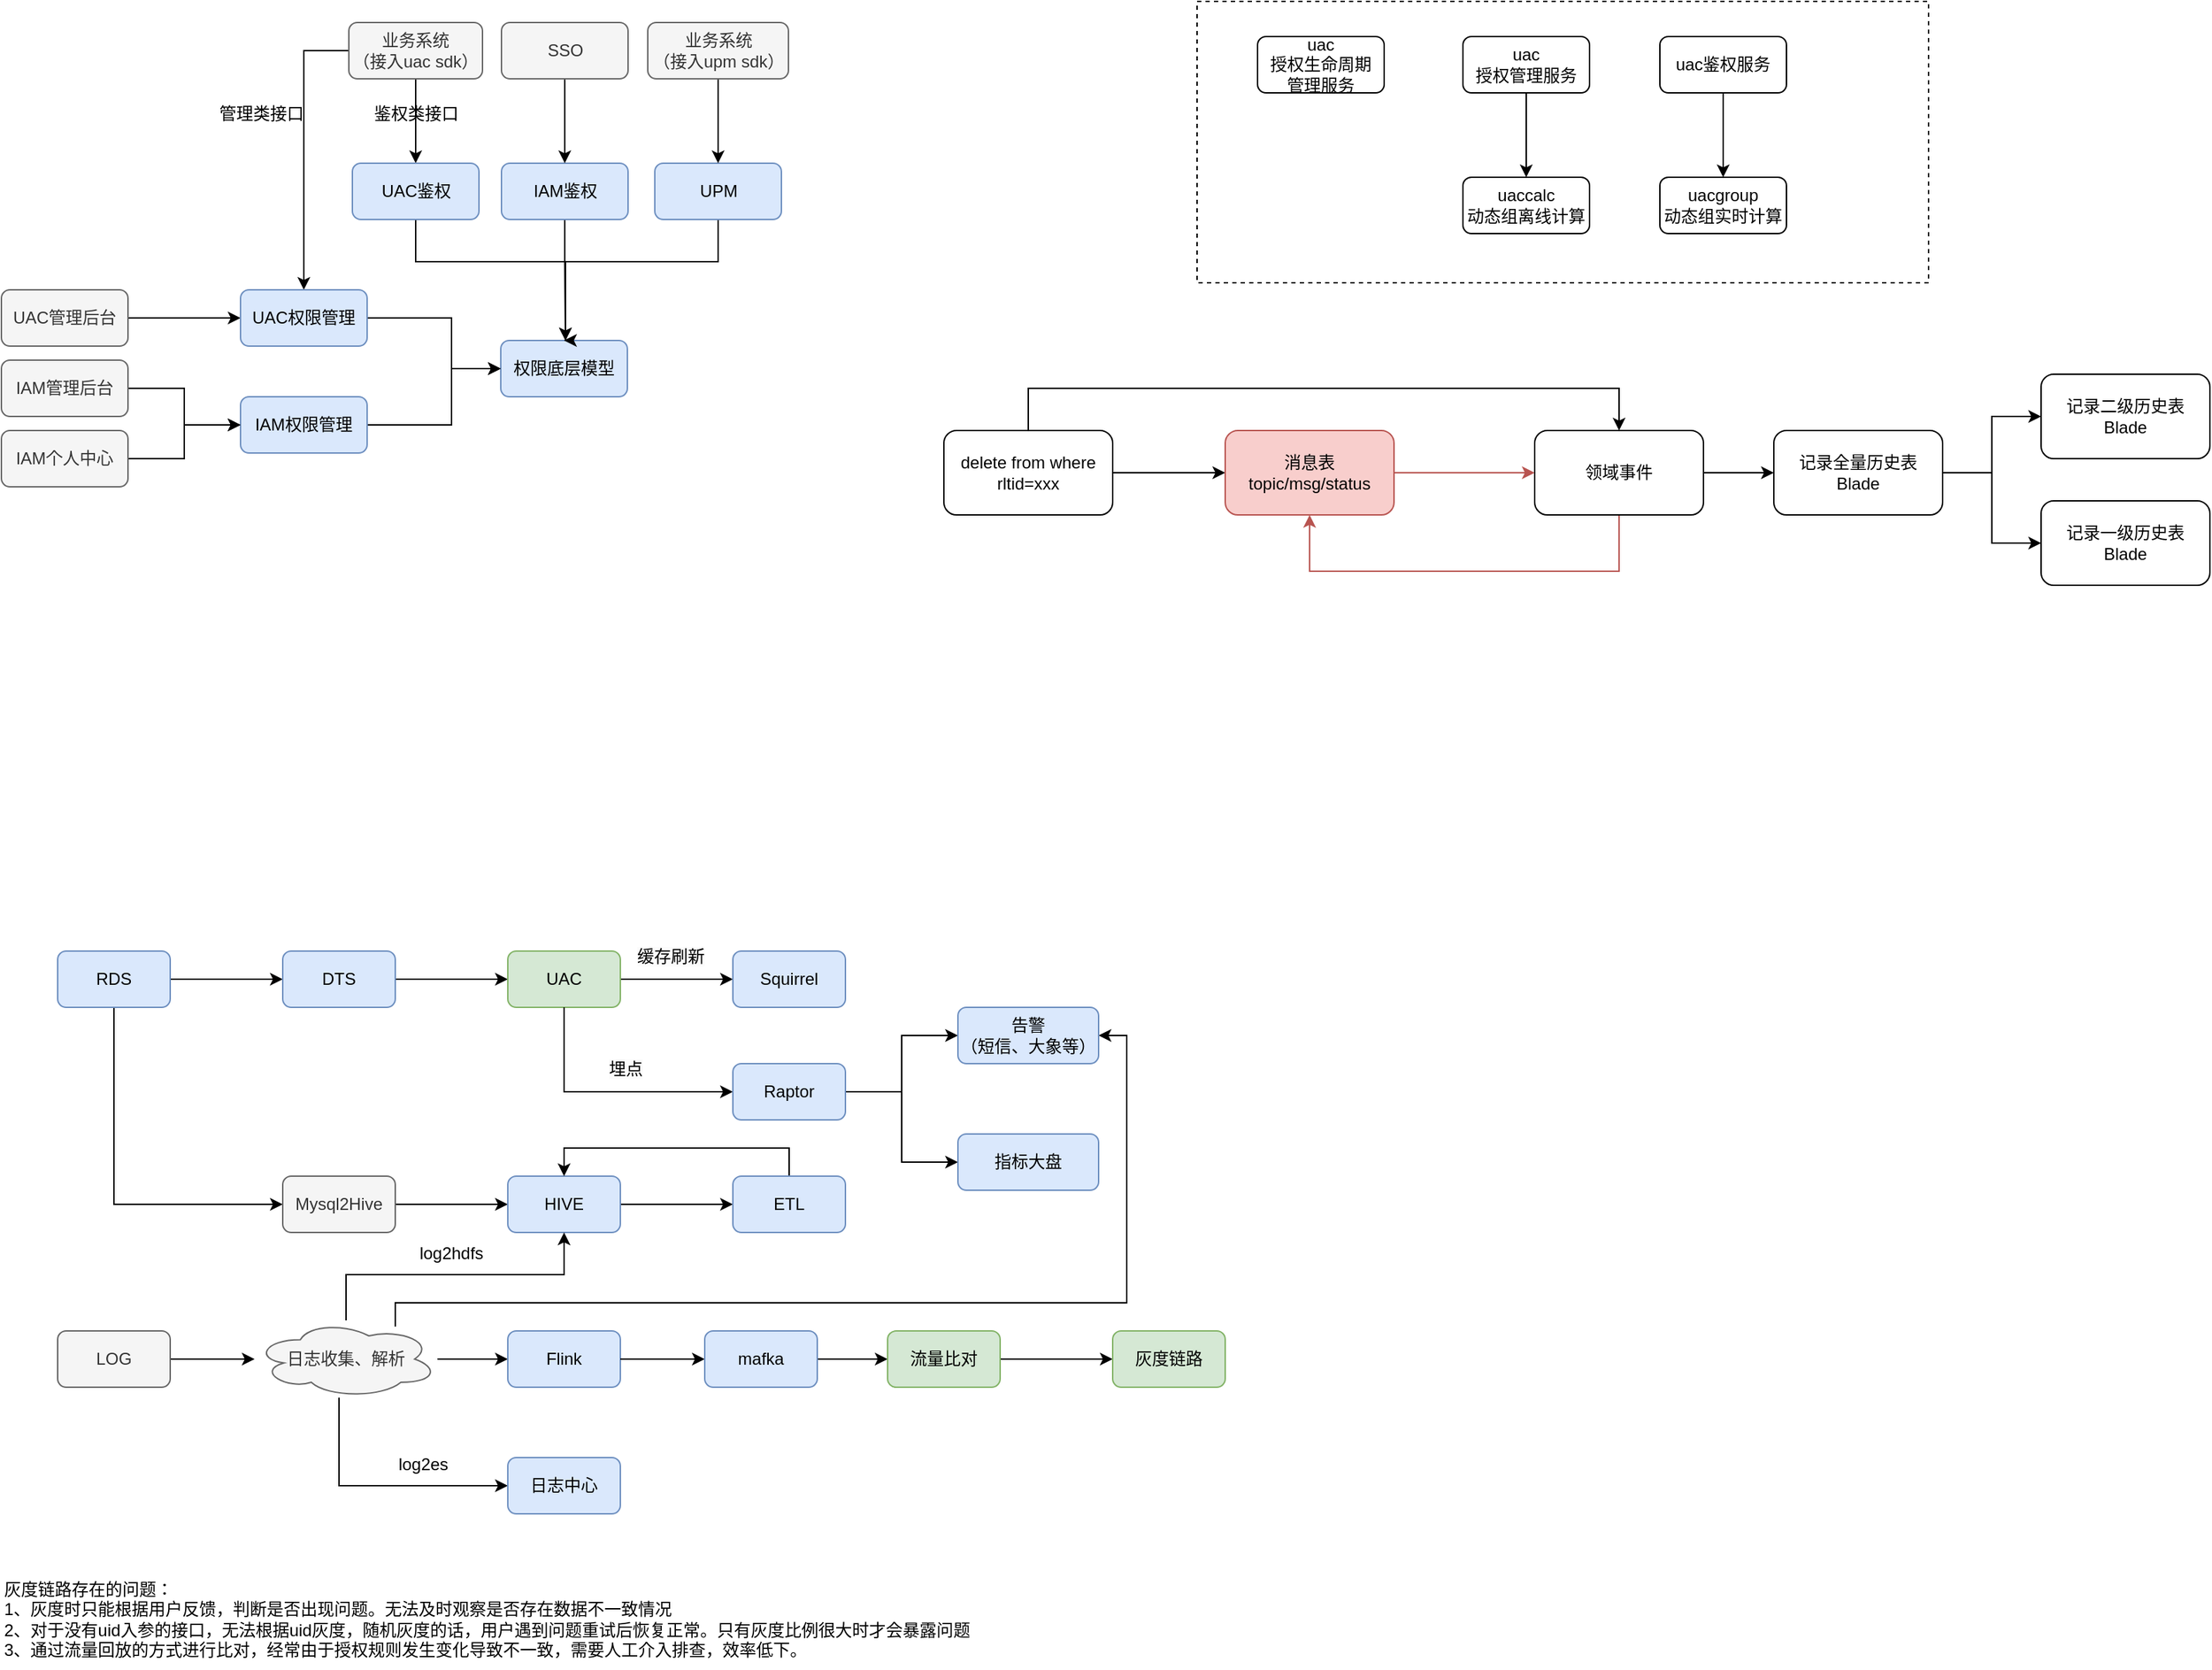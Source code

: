 <mxfile version="25.0.3">
  <diagram name="Page-1" id="QjtsCEV3oF1mqW8sPnIP">
    <mxGraphModel dx="2074" dy="1155" grid="1" gridSize="10" guides="1" tooltips="1" connect="1" arrows="1" fold="1" page="1" pageScale="1" pageWidth="827" pageHeight="1169" math="0" shadow="0">
      <root>
        <mxCell id="0" />
        <mxCell id="1" parent="0" />
        <mxCell id="U77D-R0VNN74uT261Rbi-56" value="" style="rounded=0;whiteSpace=wrap;html=1;dashed=1;" vertex="1" parent="1">
          <mxGeometry x="850" y="5" width="520" height="200" as="geometry" />
        </mxCell>
        <mxCell id="Sn_x3s-fKinimpG0qHDk-40" value="" style="edgeStyle=orthogonalEdgeStyle;rounded=0;orthogonalLoop=1;jettySize=auto;html=1;" parent="1" source="Sn_x3s-fKinimpG0qHDk-38" target="Sn_x3s-fKinimpG0qHDk-39" edge="1">
          <mxGeometry relative="1" as="geometry" />
        </mxCell>
        <mxCell id="Sn_x3s-fKinimpG0qHDk-67" style="edgeStyle=orthogonalEdgeStyle;rounded=0;orthogonalLoop=1;jettySize=auto;html=1;" parent="1" source="Sn_x3s-fKinimpG0qHDk-38" target="Sn_x3s-fKinimpG0qHDk-50" edge="1">
          <mxGeometry relative="1" as="geometry">
            <Array as="points">
              <mxPoint x="80" y="860" />
            </Array>
          </mxGeometry>
        </mxCell>
        <mxCell id="Sn_x3s-fKinimpG0qHDk-38" value="RDS" style="rounded=1;whiteSpace=wrap;html=1;fillColor=#dae8fc;strokeColor=#6c8ebf;" parent="1" vertex="1">
          <mxGeometry x="40" y="680" width="80" height="40" as="geometry" />
        </mxCell>
        <mxCell id="Sn_x3s-fKinimpG0qHDk-42" value="" style="edgeStyle=orthogonalEdgeStyle;rounded=0;orthogonalLoop=1;jettySize=auto;html=1;" parent="1" source="Sn_x3s-fKinimpG0qHDk-39" target="Sn_x3s-fKinimpG0qHDk-41" edge="1">
          <mxGeometry relative="1" as="geometry" />
        </mxCell>
        <mxCell id="Sn_x3s-fKinimpG0qHDk-39" value="DTS" style="rounded=1;whiteSpace=wrap;html=1;fillColor=#dae8fc;strokeColor=#6c8ebf;" parent="1" vertex="1">
          <mxGeometry x="200" y="680" width="80" height="40" as="geometry" />
        </mxCell>
        <mxCell id="Sn_x3s-fKinimpG0qHDk-48" value="" style="edgeStyle=orthogonalEdgeStyle;rounded=0;orthogonalLoop=1;jettySize=auto;html=1;" parent="1" source="Sn_x3s-fKinimpG0qHDk-41" target="Sn_x3s-fKinimpG0qHDk-47" edge="1">
          <mxGeometry relative="1" as="geometry" />
        </mxCell>
        <mxCell id="Sn_x3s-fKinimpG0qHDk-41" value="UAC" style="rounded=1;whiteSpace=wrap;html=1;fillColor=#d5e8d4;strokeColor=#82b366;" parent="1" vertex="1">
          <mxGeometry x="360" y="680" width="80" height="40" as="geometry" />
        </mxCell>
        <mxCell id="Sn_x3s-fKinimpG0qHDk-46" value="" style="edgeStyle=orthogonalEdgeStyle;rounded=0;orthogonalLoop=1;jettySize=auto;html=1;" parent="1" source="Sn_x3s-fKinimpG0qHDk-41" target="Sn_x3s-fKinimpG0qHDk-45" edge="1">
          <mxGeometry relative="1" as="geometry">
            <mxPoint x="440" y="780" as="sourcePoint" />
            <Array as="points">
              <mxPoint x="400" y="780" />
            </Array>
          </mxGeometry>
        </mxCell>
        <mxCell id="Sn_x3s-fKinimpG0qHDk-75" value="" style="edgeStyle=orthogonalEdgeStyle;rounded=0;orthogonalLoop=1;jettySize=auto;html=1;" parent="1" source="Sn_x3s-fKinimpG0qHDk-45" target="Sn_x3s-fKinimpG0qHDk-74" edge="1">
          <mxGeometry relative="1" as="geometry" />
        </mxCell>
        <mxCell id="Sn_x3s-fKinimpG0qHDk-77" style="edgeStyle=orthogonalEdgeStyle;rounded=0;orthogonalLoop=1;jettySize=auto;html=1;entryX=0;entryY=0.5;entryDx=0;entryDy=0;" parent="1" source="Sn_x3s-fKinimpG0qHDk-45" target="Sn_x3s-fKinimpG0qHDk-76" edge="1">
          <mxGeometry relative="1" as="geometry" />
        </mxCell>
        <mxCell id="Sn_x3s-fKinimpG0qHDk-45" value="Raptor" style="rounded=1;whiteSpace=wrap;html=1;fillColor=#dae8fc;strokeColor=#6c8ebf;" parent="1" vertex="1">
          <mxGeometry x="520" y="760" width="80" height="40" as="geometry" />
        </mxCell>
        <mxCell id="Sn_x3s-fKinimpG0qHDk-47" value="Squirrel" style="rounded=1;whiteSpace=wrap;html=1;fillColor=#dae8fc;strokeColor=#6c8ebf;" parent="1" vertex="1">
          <mxGeometry x="520" y="680" width="80" height="40" as="geometry" />
        </mxCell>
        <mxCell id="Sn_x3s-fKinimpG0qHDk-54" value="" style="edgeStyle=orthogonalEdgeStyle;rounded=0;orthogonalLoop=1;jettySize=auto;html=1;" parent="1" source="Sn_x3s-fKinimpG0qHDk-50" target="Sn_x3s-fKinimpG0qHDk-53" edge="1">
          <mxGeometry relative="1" as="geometry" />
        </mxCell>
        <mxCell id="Sn_x3s-fKinimpG0qHDk-50" value="Mysql2Hive" style="rounded=1;whiteSpace=wrap;html=1;fillColor=#f5f5f5;fontColor=#333333;strokeColor=#666666;" parent="1" vertex="1">
          <mxGeometry x="200" y="840" width="80" height="40" as="geometry" />
        </mxCell>
        <mxCell id="Sn_x3s-fKinimpG0qHDk-70" value="" style="edgeStyle=orthogonalEdgeStyle;rounded=0;orthogonalLoop=1;jettySize=auto;html=1;" parent="1" source="Sn_x3s-fKinimpG0qHDk-53" target="Sn_x3s-fKinimpG0qHDk-69" edge="1">
          <mxGeometry relative="1" as="geometry" />
        </mxCell>
        <mxCell id="Sn_x3s-fKinimpG0qHDk-53" value="HIVE" style="rounded=1;whiteSpace=wrap;html=1;fillColor=#dae8fc;strokeColor=#6c8ebf;" parent="1" vertex="1">
          <mxGeometry x="360" y="840" width="80" height="40" as="geometry" />
        </mxCell>
        <mxCell id="Sn_x3s-fKinimpG0qHDk-60" style="edgeStyle=orthogonalEdgeStyle;rounded=0;orthogonalLoop=1;jettySize=auto;html=1;" parent="1" source="Sn_x3s-fKinimpG0qHDk-55" target="Sn_x3s-fKinimpG0qHDk-59" edge="1">
          <mxGeometry relative="1" as="geometry" />
        </mxCell>
        <mxCell id="Sn_x3s-fKinimpG0qHDk-68" style="edgeStyle=orthogonalEdgeStyle;rounded=0;orthogonalLoop=1;jettySize=auto;html=1;" parent="1" source="Sn_x3s-fKinimpG0qHDk-55" target="Sn_x3s-fKinimpG0qHDk-53" edge="1">
          <mxGeometry relative="1" as="geometry">
            <Array as="points">
              <mxPoint x="245" y="910" />
              <mxPoint x="400" y="910" />
            </Array>
          </mxGeometry>
        </mxCell>
        <mxCell id="Sn_x3s-fKinimpG0qHDk-80" style="edgeStyle=orthogonalEdgeStyle;rounded=0;orthogonalLoop=1;jettySize=auto;html=1;" parent="1" source="Sn_x3s-fKinimpG0qHDk-55" target="Sn_x3s-fKinimpG0qHDk-79" edge="1">
          <mxGeometry relative="1" as="geometry">
            <Array as="points">
              <mxPoint x="240" y="1060" />
            </Array>
          </mxGeometry>
        </mxCell>
        <mxCell id="Sn_x3s-fKinimpG0qHDk-91" style="edgeStyle=orthogonalEdgeStyle;rounded=0;orthogonalLoop=1;jettySize=auto;html=1;entryX=1;entryY=0.5;entryDx=0;entryDy=0;" parent="1" source="Sn_x3s-fKinimpG0qHDk-55" target="Sn_x3s-fKinimpG0qHDk-74" edge="1">
          <mxGeometry relative="1" as="geometry">
            <Array as="points">
              <mxPoint x="280" y="930" />
              <mxPoint x="800" y="930" />
              <mxPoint x="800" y="740" />
            </Array>
          </mxGeometry>
        </mxCell>
        <mxCell id="Sn_x3s-fKinimpG0qHDk-55" value="日志收集、解析" style="ellipse;shape=cloud;whiteSpace=wrap;html=1;fillColor=#f5f5f5;fontColor=#333333;strokeColor=#666666;" parent="1" vertex="1">
          <mxGeometry x="180" y="942.5" width="130" height="55" as="geometry" />
        </mxCell>
        <mxCell id="Sn_x3s-fKinimpG0qHDk-57" style="edgeStyle=orthogonalEdgeStyle;rounded=0;orthogonalLoop=1;jettySize=auto;html=1;" parent="1" source="Sn_x3s-fKinimpG0qHDk-56" target="Sn_x3s-fKinimpG0qHDk-55" edge="1">
          <mxGeometry relative="1" as="geometry" />
        </mxCell>
        <mxCell id="Sn_x3s-fKinimpG0qHDk-56" value="LOG" style="rounded=1;whiteSpace=wrap;html=1;fillColor=#f5f5f5;fontColor=#333333;strokeColor=#666666;" parent="1" vertex="1">
          <mxGeometry x="40" y="950" width="80" height="40" as="geometry" />
        </mxCell>
        <mxCell id="Sn_x3s-fKinimpG0qHDk-59" value="Flink" style="rounded=1;whiteSpace=wrap;html=1;fillColor=#dae8fc;strokeColor=#6c8ebf;" parent="1" vertex="1">
          <mxGeometry x="360" y="950" width="80" height="40" as="geometry" />
        </mxCell>
        <mxCell id="Sn_x3s-fKinimpG0qHDk-87" value="" style="edgeStyle=orthogonalEdgeStyle;rounded=0;orthogonalLoop=1;jettySize=auto;html=1;" parent="1" source="U77D-R0VNN74uT261Rbi-19" target="Sn_x3s-fKinimpG0qHDk-86" edge="1">
          <mxGeometry relative="1" as="geometry">
            <mxPoint x="490" y="970" as="sourcePoint" />
          </mxGeometry>
        </mxCell>
        <mxCell id="Sn_x3s-fKinimpG0qHDk-71" style="edgeStyle=orthogonalEdgeStyle;rounded=0;orthogonalLoop=1;jettySize=auto;html=1;entryX=0.5;entryY=0;entryDx=0;entryDy=0;" parent="1" source="Sn_x3s-fKinimpG0qHDk-69" target="Sn_x3s-fKinimpG0qHDk-53" edge="1">
          <mxGeometry relative="1" as="geometry">
            <Array as="points">
              <mxPoint x="560" y="820" />
              <mxPoint x="400" y="820" />
            </Array>
          </mxGeometry>
        </mxCell>
        <mxCell id="Sn_x3s-fKinimpG0qHDk-69" value="ETL" style="rounded=1;whiteSpace=wrap;html=1;fillColor=#dae8fc;strokeColor=#6c8ebf;" parent="1" vertex="1">
          <mxGeometry x="520" y="840" width="80" height="40" as="geometry" />
        </mxCell>
        <mxCell id="Sn_x3s-fKinimpG0qHDk-72" value="&lt;span style=&quot;color: rgb(0, 0, 0); font-family: Helvetica; font-size: 12px; font-style: normal; font-variant-ligatures: normal; font-variant-caps: normal; font-weight: 400; letter-spacing: normal; orphans: 2; text-align: center; text-indent: 0px; text-transform: none; widows: 2; word-spacing: 0px; -webkit-text-stroke-width: 0px; white-space: normal; background-color: rgb(251, 251, 251); text-decoration-thickness: initial; text-decoration-style: initial; text-decoration-color: initial; display: inline !important; float: none;&quot;&gt;缓存刷新&lt;/span&gt;" style="text;whiteSpace=wrap;html=1;" parent="1" vertex="1">
          <mxGeometry x="450" y="670" width="50" height="40" as="geometry" />
        </mxCell>
        <mxCell id="Sn_x3s-fKinimpG0qHDk-73" value="&lt;span style=&quot;color: rgb(0, 0, 0); font-family: Helvetica; font-size: 12px; font-style: normal; font-variant-ligatures: normal; font-variant-caps: normal; font-weight: 400; letter-spacing: normal; orphans: 2; text-align: center; text-indent: 0px; text-transform: none; widows: 2; word-spacing: 0px; -webkit-text-stroke-width: 0px; white-space: normal; background-color: rgb(251, 251, 251); text-decoration-thickness: initial; text-decoration-style: initial; text-decoration-color: initial; display: inline !important; float: none;&quot;&gt;埋点&lt;/span&gt;" style="text;whiteSpace=wrap;html=1;" parent="1" vertex="1">
          <mxGeometry x="430" y="750" width="50" height="20" as="geometry" />
        </mxCell>
        <mxCell id="Sn_x3s-fKinimpG0qHDk-74" value="告警&lt;br&gt;（短信、大象等）" style="rounded=1;whiteSpace=wrap;html=1;fillColor=#dae8fc;strokeColor=#6c8ebf;" parent="1" vertex="1">
          <mxGeometry x="680" y="720" width="100" height="40" as="geometry" />
        </mxCell>
        <mxCell id="Sn_x3s-fKinimpG0qHDk-76" value="指标大盘" style="rounded=1;whiteSpace=wrap;html=1;fillColor=#dae8fc;strokeColor=#6c8ebf;" parent="1" vertex="1">
          <mxGeometry x="680" y="810" width="100" height="40" as="geometry" />
        </mxCell>
        <mxCell id="Sn_x3s-fKinimpG0qHDk-79" value="日志中心" style="rounded=1;whiteSpace=wrap;html=1;fillColor=#dae8fc;strokeColor=#6c8ebf;" parent="1" vertex="1">
          <mxGeometry x="360" y="1040" width="80" height="40" as="geometry" />
        </mxCell>
        <mxCell id="Sn_x3s-fKinimpG0qHDk-82" value="log2hdfs" style="text;html=1;align=center;verticalAlign=middle;whiteSpace=wrap;rounded=0;" parent="1" vertex="1">
          <mxGeometry x="290" y="880" width="60" height="30" as="geometry" />
        </mxCell>
        <mxCell id="Sn_x3s-fKinimpG0qHDk-83" value="log2es" style="text;html=1;align=center;verticalAlign=middle;whiteSpace=wrap;rounded=0;" parent="1" vertex="1">
          <mxGeometry x="270" y="1030" width="60" height="30" as="geometry" />
        </mxCell>
        <mxCell id="Sn_x3s-fKinimpG0qHDk-89" value="" style="edgeStyle=orthogonalEdgeStyle;rounded=0;orthogonalLoop=1;jettySize=auto;html=1;" parent="1" source="Sn_x3s-fKinimpG0qHDk-86" target="Sn_x3s-fKinimpG0qHDk-88" edge="1">
          <mxGeometry relative="1" as="geometry" />
        </mxCell>
        <mxCell id="Sn_x3s-fKinimpG0qHDk-86" value="流量比对" style="rounded=1;whiteSpace=wrap;html=1;fillColor=#d5e8d4;strokeColor=#82b366;" parent="1" vertex="1">
          <mxGeometry x="630" y="950" width="80" height="40" as="geometry" />
        </mxCell>
        <mxCell id="Sn_x3s-fKinimpG0qHDk-88" value="灰度链路" style="rounded=1;whiteSpace=wrap;html=1;fillColor=#d5e8d4;strokeColor=#82b366;" parent="1" vertex="1">
          <mxGeometry x="790" y="950" width="80" height="40" as="geometry" />
        </mxCell>
        <mxCell id="Sn_x3s-fKinimpG0qHDk-92" value="灰度链路存在的问题：&lt;br&gt;1、灰度时只能根据用户反馈，判断是否出现问题。无法及时观察是否存在数据不一致情况&lt;div&gt;2、对于没有uid入参的接口，无法根据uid灰度，随机灰度的话，用户遇到问题重试后恢复正常。只有灰度比例很大时才会暴露问题&lt;br&gt;3、通过流量回放的方式进行比对，经常由于授权规则发生变化导致不一致，需要人工介入排查，效率低下。&lt;/div&gt;" style="text;html=1;align=left;verticalAlign=middle;resizable=0;points=[];autosize=1;strokeColor=none;fillColor=none;" parent="1" vertex="1">
          <mxGeometry y="1120" width="710" height="70" as="geometry" />
        </mxCell>
        <mxCell id="U77D-R0VNN74uT261Rbi-20" value="" style="edgeStyle=orthogonalEdgeStyle;rounded=0;orthogonalLoop=1;jettySize=auto;html=1;" edge="1" parent="1" source="Sn_x3s-fKinimpG0qHDk-59" target="U77D-R0VNN74uT261Rbi-19">
          <mxGeometry relative="1" as="geometry">
            <mxPoint x="440" y="970" as="sourcePoint" />
            <mxPoint x="630" y="970" as="targetPoint" />
          </mxGeometry>
        </mxCell>
        <mxCell id="U77D-R0VNN74uT261Rbi-19" value="mafka" style="rounded=1;whiteSpace=wrap;html=1;fillColor=#dae8fc;strokeColor=#6c8ebf;" vertex="1" parent="1">
          <mxGeometry x="500" y="950" width="80" height="40" as="geometry" />
        </mxCell>
        <mxCell id="U77D-R0VNN74uT261Rbi-36" value="权限底层模型" style="rounded=1;whiteSpace=wrap;html=1;fillColor=#dae8fc;strokeColor=#6c8ebf;" vertex="1" parent="1">
          <mxGeometry x="355" y="246" width="90" height="40" as="geometry" />
        </mxCell>
        <mxCell id="U77D-R0VNN74uT261Rbi-40" style="edgeStyle=orthogonalEdgeStyle;rounded=0;orthogonalLoop=1;jettySize=auto;html=1;" edge="1" parent="1" source="U77D-R0VNN74uT261Rbi-37" target="U77D-R0VNN74uT261Rbi-36">
          <mxGeometry relative="1" as="geometry">
            <Array as="points">
              <mxPoint x="510" y="190" />
              <mxPoint x="401" y="190" />
            </Array>
          </mxGeometry>
        </mxCell>
        <mxCell id="U77D-R0VNN74uT261Rbi-37" value="UPM" style="rounded=1;whiteSpace=wrap;html=1;fillColor=#dae8fc;strokeColor=#6c8ebf;" vertex="1" parent="1">
          <mxGeometry x="464.5" y="120" width="90" height="40" as="geometry" />
        </mxCell>
        <mxCell id="U77D-R0VNN74uT261Rbi-39" style="edgeStyle=orthogonalEdgeStyle;rounded=0;orthogonalLoop=1;jettySize=auto;html=1;" edge="1" parent="1" source="U77D-R0VNN74uT261Rbi-38" target="U77D-R0VNN74uT261Rbi-36">
          <mxGeometry relative="1" as="geometry">
            <Array as="points">
              <mxPoint x="400" y="190" />
              <mxPoint x="401" y="190" />
            </Array>
          </mxGeometry>
        </mxCell>
        <mxCell id="U77D-R0VNN74uT261Rbi-38" value="IAM鉴权" style="rounded=1;whiteSpace=wrap;html=1;fillColor=#dae8fc;strokeColor=#6c8ebf;" vertex="1" parent="1">
          <mxGeometry x="355.5" y="120" width="90" height="40" as="geometry" />
        </mxCell>
        <mxCell id="U77D-R0VNN74uT261Rbi-42" style="edgeStyle=orthogonalEdgeStyle;rounded=0;orthogonalLoop=1;jettySize=auto;html=1;" edge="1" parent="1" source="U77D-R0VNN74uT261Rbi-41" target="U77D-R0VNN74uT261Rbi-38">
          <mxGeometry relative="1" as="geometry" />
        </mxCell>
        <mxCell id="U77D-R0VNN74uT261Rbi-41" value="SSO" style="rounded=1;whiteSpace=wrap;html=1;fillColor=#f5f5f5;fontColor=#333333;strokeColor=#666666;" vertex="1" parent="1">
          <mxGeometry x="355.5" y="20" width="90" height="40" as="geometry" />
        </mxCell>
        <mxCell id="U77D-R0VNN74uT261Rbi-85" style="edgeStyle=orthogonalEdgeStyle;rounded=0;orthogonalLoop=1;jettySize=auto;html=1;" edge="1" parent="1" source="U77D-R0VNN74uT261Rbi-43" target="U77D-R0VNN74uT261Rbi-36">
          <mxGeometry relative="1" as="geometry">
            <Array as="points">
              <mxPoint x="320" y="306" />
              <mxPoint x="320" y="266" />
            </Array>
          </mxGeometry>
        </mxCell>
        <mxCell id="U77D-R0VNN74uT261Rbi-43" value="IAM权限管理" style="rounded=1;whiteSpace=wrap;html=1;fillColor=#dae8fc;strokeColor=#6c8ebf;" vertex="1" parent="1">
          <mxGeometry x="170" y="286" width="90" height="40" as="geometry" />
        </mxCell>
        <mxCell id="U77D-R0VNN74uT261Rbi-48" style="edgeStyle=orthogonalEdgeStyle;rounded=0;orthogonalLoop=1;jettySize=auto;html=1;" edge="1" parent="1" source="U77D-R0VNN74uT261Rbi-45" target="U77D-R0VNN74uT261Rbi-43">
          <mxGeometry relative="1" as="geometry" />
        </mxCell>
        <mxCell id="U77D-R0VNN74uT261Rbi-45" value="IAM管理后台" style="rounded=1;whiteSpace=wrap;html=1;fillColor=#f5f5f5;strokeColor=#666666;fontColor=#333333;" vertex="1" parent="1">
          <mxGeometry y="260" width="90" height="40" as="geometry" />
        </mxCell>
        <mxCell id="U77D-R0VNN74uT261Rbi-47" style="edgeStyle=orthogonalEdgeStyle;rounded=0;orthogonalLoop=1;jettySize=auto;html=1;" edge="1" parent="1" source="U77D-R0VNN74uT261Rbi-46" target="U77D-R0VNN74uT261Rbi-43">
          <mxGeometry relative="1" as="geometry" />
        </mxCell>
        <mxCell id="U77D-R0VNN74uT261Rbi-46" value="IAM个人中心" style="rounded=1;whiteSpace=wrap;html=1;fillColor=#f5f5f5;strokeColor=#666666;fontColor=#333333;" vertex="1" parent="1">
          <mxGeometry y="310" width="90" height="40" as="geometry" />
        </mxCell>
        <mxCell id="U77D-R0VNN74uT261Rbi-49" value="uaccalc&lt;br&gt;动态组离线计算" style="rounded=1;whiteSpace=wrap;html=1;" vertex="1" parent="1">
          <mxGeometry x="1039" y="130" width="90" height="40" as="geometry" />
        </mxCell>
        <mxCell id="U77D-R0VNN74uT261Rbi-50" value="uacgroup&lt;br&gt;动态组实时计算" style="rounded=1;whiteSpace=wrap;html=1;" vertex="1" parent="1">
          <mxGeometry x="1179" y="130" width="90" height="40" as="geometry" />
        </mxCell>
        <mxCell id="U77D-R0VNN74uT261Rbi-51" style="edgeStyle=orthogonalEdgeStyle;rounded=0;orthogonalLoop=1;jettySize=auto;html=1;" edge="1" parent="1" source="U77D-R0VNN74uT261Rbi-52" target="U77D-R0VNN74uT261Rbi-49">
          <mxGeometry relative="1" as="geometry" />
        </mxCell>
        <mxCell id="U77D-R0VNN74uT261Rbi-52" value="uac&lt;br&gt;授权管理服务" style="rounded=1;whiteSpace=wrap;html=1;" vertex="1" parent="1">
          <mxGeometry x="1039" y="30" width="90" height="40" as="geometry" />
        </mxCell>
        <mxCell id="U77D-R0VNN74uT261Rbi-53" style="edgeStyle=orthogonalEdgeStyle;rounded=0;orthogonalLoop=1;jettySize=auto;html=1;entryX=0.5;entryY=0;entryDx=0;entryDy=0;" edge="1" parent="1" source="U77D-R0VNN74uT261Rbi-54" target="U77D-R0VNN74uT261Rbi-50">
          <mxGeometry relative="1" as="geometry" />
        </mxCell>
        <mxCell id="U77D-R0VNN74uT261Rbi-54" value="uac鉴权服务" style="rounded=1;whiteSpace=wrap;html=1;" vertex="1" parent="1">
          <mxGeometry x="1179" y="30" width="90" height="40" as="geometry" />
        </mxCell>
        <mxCell id="U77D-R0VNN74uT261Rbi-55" value="uac&lt;br&gt;授权生命周期&lt;br&gt;管理服务" style="rounded=1;whiteSpace=wrap;html=1;" vertex="1" parent="1">
          <mxGeometry x="893" y="30" width="90" height="40" as="geometry" />
        </mxCell>
        <mxCell id="U77D-R0VNN74uT261Rbi-62" style="edgeStyle=orthogonalEdgeStyle;rounded=0;orthogonalLoop=1;jettySize=auto;html=1;" edge="1" parent="1" source="U77D-R0VNN74uT261Rbi-59" target="U77D-R0VNN74uT261Rbi-37">
          <mxGeometry relative="1" as="geometry" />
        </mxCell>
        <mxCell id="U77D-R0VNN74uT261Rbi-59" value="业务系统&lt;br&gt;（接入upm sdk）" style="rounded=1;whiteSpace=wrap;html=1;fillColor=#f5f5f5;fontColor=#333333;strokeColor=#666666;" vertex="1" parent="1">
          <mxGeometry x="459.5" y="20" width="100" height="40" as="geometry" />
        </mxCell>
        <mxCell id="U77D-R0VNN74uT261Rbi-83" style="edgeStyle=orthogonalEdgeStyle;rounded=0;orthogonalLoop=1;jettySize=auto;html=1;" edge="1" parent="1" source="U77D-R0VNN74uT261Rbi-60" target="U77D-R0VNN74uT261Rbi-79">
          <mxGeometry relative="1" as="geometry" />
        </mxCell>
        <mxCell id="U77D-R0VNN74uT261Rbi-86" style="edgeStyle=orthogonalEdgeStyle;rounded=0;orthogonalLoop=1;jettySize=auto;html=1;" edge="1" parent="1" source="U77D-R0VNN74uT261Rbi-60" target="U77D-R0VNN74uT261Rbi-81">
          <mxGeometry relative="1" as="geometry">
            <Array as="points">
              <mxPoint x="215" y="40" />
            </Array>
          </mxGeometry>
        </mxCell>
        <mxCell id="U77D-R0VNN74uT261Rbi-60" value="业务系统&lt;br&gt;（接入uac sdk）" style="rounded=1;whiteSpace=wrap;html=1;fillColor=#f5f5f5;fontColor=#333333;strokeColor=#666666;direction=south;" vertex="1" parent="1">
          <mxGeometry x="247" y="20" width="95" height="40" as="geometry" />
        </mxCell>
        <mxCell id="U77D-R0VNN74uT261Rbi-65" style="edgeStyle=orthogonalEdgeStyle;rounded=0;orthogonalLoop=1;jettySize=auto;html=1;" edge="1" parent="1" source="U77D-R0VNN74uT261Rbi-64" target="U77D-R0VNN74uT261Rbi-81">
          <mxGeometry relative="1" as="geometry" />
        </mxCell>
        <mxCell id="U77D-R0VNN74uT261Rbi-64" value="UAC管理后台" style="rounded=1;whiteSpace=wrap;html=1;fillColor=#f5f5f5;strokeColor=#666666;fontColor=#333333;" vertex="1" parent="1">
          <mxGeometry y="210" width="90" height="40" as="geometry" />
        </mxCell>
        <mxCell id="U77D-R0VNN74uT261Rbi-80" style="edgeStyle=orthogonalEdgeStyle;rounded=0;orthogonalLoop=1;jettySize=auto;html=1;entryX=0.5;entryY=0;entryDx=0;entryDy=0;" edge="1" parent="1" source="U77D-R0VNN74uT261Rbi-79" target="U77D-R0VNN74uT261Rbi-36">
          <mxGeometry relative="1" as="geometry">
            <mxPoint x="401" y="220" as="targetPoint" />
            <Array as="points">
              <mxPoint x="295" y="190" />
              <mxPoint x="401" y="190" />
            </Array>
          </mxGeometry>
        </mxCell>
        <mxCell id="U77D-R0VNN74uT261Rbi-79" value="UAC鉴权" style="rounded=1;whiteSpace=wrap;html=1;fillColor=#dae8fc;strokeColor=#6c8ebf;" vertex="1" parent="1">
          <mxGeometry x="249.5" y="120" width="90" height="40" as="geometry" />
        </mxCell>
        <mxCell id="U77D-R0VNN74uT261Rbi-82" style="edgeStyle=orthogonalEdgeStyle;rounded=0;orthogonalLoop=1;jettySize=auto;html=1;" edge="1" parent="1" source="U77D-R0VNN74uT261Rbi-81" target="U77D-R0VNN74uT261Rbi-36">
          <mxGeometry relative="1" as="geometry">
            <mxPoint x="278" y="381" as="sourcePoint" />
            <mxPoint x="353.5" y="341" as="targetPoint" />
            <Array as="points">
              <mxPoint x="320" y="230" />
              <mxPoint x="320" y="266" />
            </Array>
          </mxGeometry>
        </mxCell>
        <mxCell id="U77D-R0VNN74uT261Rbi-81" value="UAC权限管理" style="rounded=1;whiteSpace=wrap;html=1;fillColor=#dae8fc;strokeColor=#6c8ebf;" vertex="1" parent="1">
          <mxGeometry x="170" y="210" width="90" height="40" as="geometry" />
        </mxCell>
        <mxCell id="U77D-R0VNN74uT261Rbi-87" value="管理类接口" style="text;html=1;align=center;verticalAlign=middle;whiteSpace=wrap;rounded=0;" vertex="1" parent="1">
          <mxGeometry x="150" y="70" width="70" height="30" as="geometry" />
        </mxCell>
        <mxCell id="U77D-R0VNN74uT261Rbi-88" value="鉴权类接口" style="text;html=1;align=center;verticalAlign=middle;whiteSpace=wrap;rounded=0;" vertex="1" parent="1">
          <mxGeometry x="259.5" y="70" width="70" height="30" as="geometry" />
        </mxCell>
        <mxCell id="U77D-R0VNN74uT261Rbi-91" value="" style="edgeStyle=orthogonalEdgeStyle;rounded=0;orthogonalLoop=1;jettySize=auto;html=1;" edge="1" parent="1" source="U77D-R0VNN74uT261Rbi-89" target="U77D-R0VNN74uT261Rbi-97">
          <mxGeometry relative="1" as="geometry" />
        </mxCell>
        <mxCell id="U77D-R0VNN74uT261Rbi-114" style="edgeStyle=orthogonalEdgeStyle;rounded=0;orthogonalLoop=1;jettySize=auto;html=1;" edge="1" parent="1" source="U77D-R0VNN74uT261Rbi-89" target="U77D-R0VNN74uT261Rbi-90">
          <mxGeometry relative="1" as="geometry">
            <Array as="points">
              <mxPoint x="730" y="280" />
              <mxPoint x="1150" y="280" />
            </Array>
          </mxGeometry>
        </mxCell>
        <mxCell id="U77D-R0VNN74uT261Rbi-89" value="delete from where rltid=xxx" style="rounded=1;whiteSpace=wrap;html=1;" vertex="1" parent="1">
          <mxGeometry x="670" y="310" width="120" height="60" as="geometry" />
        </mxCell>
        <mxCell id="U77D-R0VNN74uT261Rbi-113" style="edgeStyle=orthogonalEdgeStyle;rounded=0;orthogonalLoop=1;jettySize=auto;html=1;fillColor=#f8cecc;strokeColor=#b85450;" edge="1" parent="1" source="U77D-R0VNN74uT261Rbi-90" target="U77D-R0VNN74uT261Rbi-97">
          <mxGeometry relative="1" as="geometry">
            <Array as="points">
              <mxPoint x="1150" y="410" />
              <mxPoint x="930" y="410" />
            </Array>
          </mxGeometry>
        </mxCell>
        <mxCell id="U77D-R0VNN74uT261Rbi-118" style="edgeStyle=orthogonalEdgeStyle;rounded=0;orthogonalLoop=1;jettySize=auto;html=1;entryX=0;entryY=0.5;entryDx=0;entryDy=0;" edge="1" parent="1" source="U77D-R0VNN74uT261Rbi-90" target="U77D-R0VNN74uT261Rbi-117">
          <mxGeometry relative="1" as="geometry" />
        </mxCell>
        <mxCell id="U77D-R0VNN74uT261Rbi-90" value="领域事件" style="rounded=1;whiteSpace=wrap;html=1;" vertex="1" parent="1">
          <mxGeometry x="1090" y="310" width="120" height="60" as="geometry" />
        </mxCell>
        <mxCell id="U77D-R0VNN74uT261Rbi-92" value="记录二级历史表&lt;br&gt;Blade" style="rounded=1;whiteSpace=wrap;html=1;" vertex="1" parent="1">
          <mxGeometry x="1450" y="270" width="120" height="60" as="geometry" />
        </mxCell>
        <mxCell id="U77D-R0VNN74uT261Rbi-98" style="edgeStyle=orthogonalEdgeStyle;rounded=0;orthogonalLoop=1;jettySize=auto;html=1;fillColor=#f8cecc;strokeColor=#b85450;" edge="1" parent="1" source="U77D-R0VNN74uT261Rbi-97" target="U77D-R0VNN74uT261Rbi-90">
          <mxGeometry relative="1" as="geometry" />
        </mxCell>
        <mxCell id="U77D-R0VNN74uT261Rbi-97" value="消息表&lt;br&gt;topic/msg/status" style="rounded=1;whiteSpace=wrap;html=1;fillColor=#f8cecc;strokeColor=#b85450;" vertex="1" parent="1">
          <mxGeometry x="870" y="310" width="120" height="60" as="geometry" />
        </mxCell>
        <mxCell id="U77D-R0VNN74uT261Rbi-115" value="记录一级历史表&lt;br&gt;Blade" style="rounded=1;whiteSpace=wrap;html=1;" vertex="1" parent="1">
          <mxGeometry x="1450" y="360" width="120" height="60" as="geometry" />
        </mxCell>
        <mxCell id="U77D-R0VNN74uT261Rbi-119" style="edgeStyle=orthogonalEdgeStyle;rounded=0;orthogonalLoop=1;jettySize=auto;html=1;" edge="1" parent="1" source="U77D-R0VNN74uT261Rbi-117" target="U77D-R0VNN74uT261Rbi-115">
          <mxGeometry relative="1" as="geometry" />
        </mxCell>
        <mxCell id="U77D-R0VNN74uT261Rbi-120" style="edgeStyle=orthogonalEdgeStyle;rounded=0;orthogonalLoop=1;jettySize=auto;html=1;" edge="1" parent="1" source="U77D-R0VNN74uT261Rbi-117" target="U77D-R0VNN74uT261Rbi-92">
          <mxGeometry relative="1" as="geometry" />
        </mxCell>
        <mxCell id="U77D-R0VNN74uT261Rbi-117" value="记录全量历史表&lt;br&gt;Blade" style="rounded=1;whiteSpace=wrap;html=1;" vertex="1" parent="1">
          <mxGeometry x="1260" y="310" width="120" height="60" as="geometry" />
        </mxCell>
      </root>
    </mxGraphModel>
  </diagram>
</mxfile>
